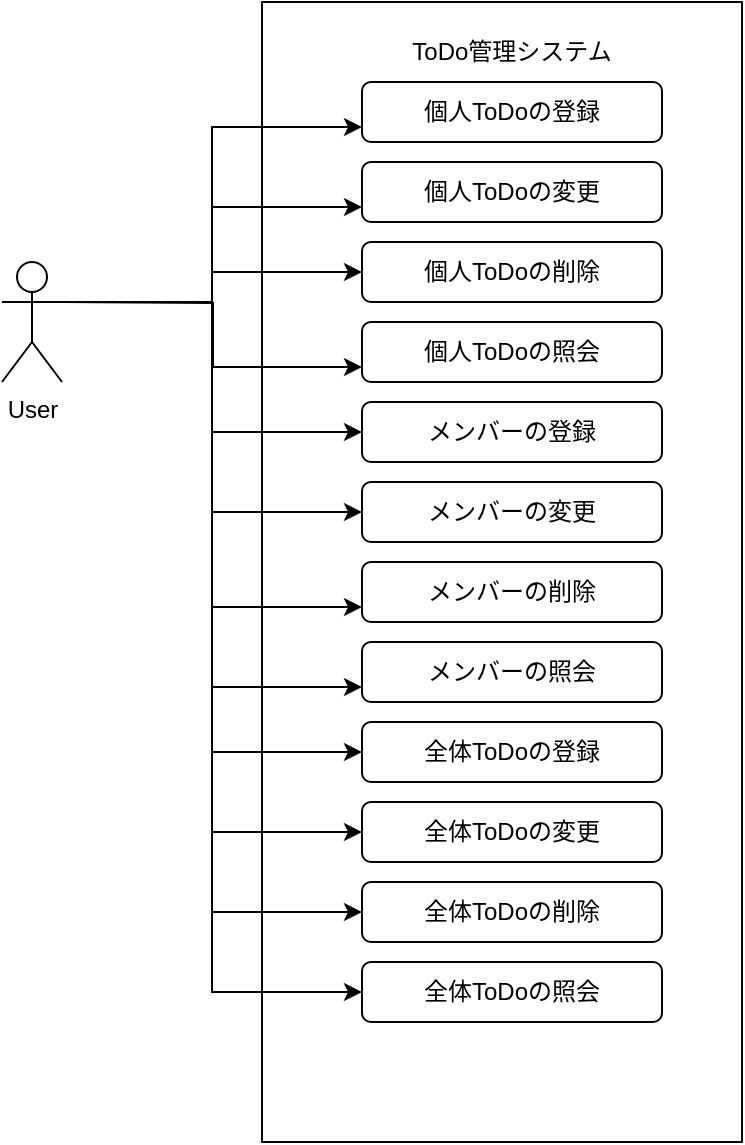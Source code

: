 <mxfile version="20.8.10" type="github">
  <diagram name="ユースケース" id="7Nk2e9HUdEKz2k-5D8tf">
    <mxGraphModel dx="370" dy="539" grid="1" gridSize="10" guides="1" tooltips="1" connect="1" arrows="1" fold="1" page="1" pageScale="1" pageWidth="827" pageHeight="1169" math="0" shadow="0">
      <root>
        <mxCell id="0" />
        <mxCell id="1" parent="0" />
        <mxCell id="UmCGXgc1reAKDLOZuCSz-17" value="" style="rounded=0;whiteSpace=wrap;html=1;" vertex="1" parent="1">
          <mxGeometry x="210" y="80" width="240" height="570" as="geometry" />
        </mxCell>
        <mxCell id="UmCGXgc1reAKDLOZuCSz-26" style="edgeStyle=orthogonalEdgeStyle;rounded=0;orthogonalLoop=1;jettySize=auto;html=1;exitX=1;exitY=0.333;exitDx=0;exitDy=0;exitPerimeter=0;entryX=0;entryY=0.75;entryDx=0;entryDy=0;" edge="1" parent="1" source="UmCGXgc1reAKDLOZuCSz-1" target="UmCGXgc1reAKDLOZuCSz-5">
          <mxGeometry relative="1" as="geometry" />
        </mxCell>
        <mxCell id="UmCGXgc1reAKDLOZuCSz-27" style="edgeStyle=orthogonalEdgeStyle;rounded=0;orthogonalLoop=1;jettySize=auto;html=1;exitX=1;exitY=0.333;exitDx=0;exitDy=0;exitPerimeter=0;entryX=0;entryY=0.75;entryDx=0;entryDy=0;" edge="1" parent="1" source="UmCGXgc1reAKDLOZuCSz-1" target="UmCGXgc1reAKDLOZuCSz-14">
          <mxGeometry relative="1" as="geometry" />
        </mxCell>
        <mxCell id="UmCGXgc1reAKDLOZuCSz-28" style="edgeStyle=orthogonalEdgeStyle;rounded=0;orthogonalLoop=1;jettySize=auto;html=1;exitX=1;exitY=0.333;exitDx=0;exitDy=0;exitPerimeter=0;" edge="1" parent="1" source="UmCGXgc1reAKDLOZuCSz-1" target="UmCGXgc1reAKDLOZuCSz-15">
          <mxGeometry relative="1" as="geometry" />
        </mxCell>
        <mxCell id="UmCGXgc1reAKDLOZuCSz-29" style="edgeStyle=orthogonalEdgeStyle;rounded=0;orthogonalLoop=1;jettySize=auto;html=1;entryX=0;entryY=0.75;entryDx=0;entryDy=0;" edge="1" parent="1" target="UmCGXgc1reAKDLOZuCSz-16">
          <mxGeometry relative="1" as="geometry">
            <mxPoint x="110" y="230" as="sourcePoint" />
          </mxGeometry>
        </mxCell>
        <mxCell id="UmCGXgc1reAKDLOZuCSz-30" style="edgeStyle=orthogonalEdgeStyle;rounded=0;orthogonalLoop=1;jettySize=auto;html=1;exitX=1;exitY=0.333;exitDx=0;exitDy=0;exitPerimeter=0;entryX=0;entryY=0.5;entryDx=0;entryDy=0;" edge="1" parent="1" source="UmCGXgc1reAKDLOZuCSz-1" target="UmCGXgc1reAKDLOZuCSz-19">
          <mxGeometry relative="1" as="geometry" />
        </mxCell>
        <mxCell id="UmCGXgc1reAKDLOZuCSz-31" style="edgeStyle=orthogonalEdgeStyle;rounded=0;orthogonalLoop=1;jettySize=auto;html=1;exitX=1;exitY=0.333;exitDx=0;exitDy=0;exitPerimeter=0;entryX=0;entryY=0.5;entryDx=0;entryDy=0;" edge="1" parent="1" source="UmCGXgc1reAKDLOZuCSz-1" target="UmCGXgc1reAKDLOZuCSz-18">
          <mxGeometry relative="1" as="geometry" />
        </mxCell>
        <mxCell id="UmCGXgc1reAKDLOZuCSz-32" style="edgeStyle=orthogonalEdgeStyle;rounded=0;orthogonalLoop=1;jettySize=auto;html=1;exitX=1;exitY=0.333;exitDx=0;exitDy=0;exitPerimeter=0;entryX=0;entryY=0.75;entryDx=0;entryDy=0;" edge="1" parent="1" source="UmCGXgc1reAKDLOZuCSz-1" target="UmCGXgc1reAKDLOZuCSz-20">
          <mxGeometry relative="1" as="geometry" />
        </mxCell>
        <mxCell id="UmCGXgc1reAKDLOZuCSz-33" style="edgeStyle=orthogonalEdgeStyle;rounded=0;orthogonalLoop=1;jettySize=auto;html=1;exitX=1;exitY=0.333;exitDx=0;exitDy=0;exitPerimeter=0;entryX=0;entryY=0.75;entryDx=0;entryDy=0;" edge="1" parent="1" source="UmCGXgc1reAKDLOZuCSz-1" target="UmCGXgc1reAKDLOZuCSz-21">
          <mxGeometry relative="1" as="geometry" />
        </mxCell>
        <mxCell id="UmCGXgc1reAKDLOZuCSz-34" style="edgeStyle=orthogonalEdgeStyle;rounded=0;orthogonalLoop=1;jettySize=auto;html=1;exitX=1;exitY=0.333;exitDx=0;exitDy=0;exitPerimeter=0;entryX=0;entryY=0.5;entryDx=0;entryDy=0;" edge="1" parent="1" source="UmCGXgc1reAKDLOZuCSz-1" target="UmCGXgc1reAKDLOZuCSz-22">
          <mxGeometry relative="1" as="geometry" />
        </mxCell>
        <mxCell id="UmCGXgc1reAKDLOZuCSz-35" style="edgeStyle=orthogonalEdgeStyle;rounded=0;orthogonalLoop=1;jettySize=auto;html=1;exitX=1;exitY=0.333;exitDx=0;exitDy=0;exitPerimeter=0;entryX=0;entryY=0.5;entryDx=0;entryDy=0;" edge="1" parent="1" source="UmCGXgc1reAKDLOZuCSz-1" target="UmCGXgc1reAKDLOZuCSz-23">
          <mxGeometry relative="1" as="geometry" />
        </mxCell>
        <mxCell id="UmCGXgc1reAKDLOZuCSz-36" style="edgeStyle=orthogonalEdgeStyle;rounded=0;orthogonalLoop=1;jettySize=auto;html=1;exitX=1;exitY=0.333;exitDx=0;exitDy=0;exitPerimeter=0;entryX=0;entryY=0.5;entryDx=0;entryDy=0;" edge="1" parent="1" source="UmCGXgc1reAKDLOZuCSz-1" target="UmCGXgc1reAKDLOZuCSz-24">
          <mxGeometry relative="1" as="geometry" />
        </mxCell>
        <mxCell id="UmCGXgc1reAKDLOZuCSz-37" style="edgeStyle=orthogonalEdgeStyle;rounded=0;orthogonalLoop=1;jettySize=auto;html=1;exitX=1;exitY=0.333;exitDx=0;exitDy=0;exitPerimeter=0;entryX=0;entryY=0.5;entryDx=0;entryDy=0;" edge="1" parent="1" source="UmCGXgc1reAKDLOZuCSz-1" target="UmCGXgc1reAKDLOZuCSz-25">
          <mxGeometry relative="1" as="geometry" />
        </mxCell>
        <mxCell id="UmCGXgc1reAKDLOZuCSz-1" value="User" style="shape=umlActor;verticalLabelPosition=bottom;verticalAlign=top;html=1;outlineConnect=0;" vertex="1" parent="1">
          <mxGeometry x="80" y="210" width="30" height="60" as="geometry" />
        </mxCell>
        <mxCell id="UmCGXgc1reAKDLOZuCSz-5" value="個人ToDoの登録" style="rounded=1;whiteSpace=wrap;html=1;" vertex="1" parent="1">
          <mxGeometry x="260" y="120" width="150" height="30" as="geometry" />
        </mxCell>
        <mxCell id="UmCGXgc1reAKDLOZuCSz-13" value="ToDo管理システム" style="text;strokeColor=none;align=center;fillColor=none;html=1;verticalAlign=middle;whiteSpace=wrap;rounded=0;" vertex="1" parent="1">
          <mxGeometry x="280" y="90" width="110" height="30" as="geometry" />
        </mxCell>
        <mxCell id="UmCGXgc1reAKDLOZuCSz-14" value="個人ToDoの変更" style="rounded=1;whiteSpace=wrap;html=1;" vertex="1" parent="1">
          <mxGeometry x="260" y="160" width="150" height="30" as="geometry" />
        </mxCell>
        <mxCell id="UmCGXgc1reAKDLOZuCSz-15" value="個人ToDoの削除" style="rounded=1;whiteSpace=wrap;html=1;" vertex="1" parent="1">
          <mxGeometry x="260" y="200" width="150" height="30" as="geometry" />
        </mxCell>
        <mxCell id="UmCGXgc1reAKDLOZuCSz-16" value="個人ToDoの照会" style="rounded=1;whiteSpace=wrap;html=1;" vertex="1" parent="1">
          <mxGeometry x="260" y="240" width="150" height="30" as="geometry" />
        </mxCell>
        <mxCell id="UmCGXgc1reAKDLOZuCSz-18" value="メンバーの登録" style="rounded=1;whiteSpace=wrap;html=1;" vertex="1" parent="1">
          <mxGeometry x="260" y="280" width="150" height="30" as="geometry" />
        </mxCell>
        <mxCell id="UmCGXgc1reAKDLOZuCSz-19" value="メンバーの変更" style="rounded=1;whiteSpace=wrap;html=1;" vertex="1" parent="1">
          <mxGeometry x="260" y="320" width="150" height="30" as="geometry" />
        </mxCell>
        <mxCell id="UmCGXgc1reAKDLOZuCSz-20" value="メンバーの削除" style="rounded=1;whiteSpace=wrap;html=1;" vertex="1" parent="1">
          <mxGeometry x="260" y="360" width="150" height="30" as="geometry" />
        </mxCell>
        <mxCell id="UmCGXgc1reAKDLOZuCSz-21" value="メンバーの照会" style="rounded=1;whiteSpace=wrap;html=1;" vertex="1" parent="1">
          <mxGeometry x="260" y="400" width="150" height="30" as="geometry" />
        </mxCell>
        <mxCell id="UmCGXgc1reAKDLOZuCSz-22" value="全体ToDoの登録" style="rounded=1;whiteSpace=wrap;html=1;" vertex="1" parent="1">
          <mxGeometry x="260" y="440" width="150" height="30" as="geometry" />
        </mxCell>
        <mxCell id="UmCGXgc1reAKDLOZuCSz-23" value="全体ToDoの変更" style="rounded=1;whiteSpace=wrap;html=1;" vertex="1" parent="1">
          <mxGeometry x="260" y="480" width="150" height="30" as="geometry" />
        </mxCell>
        <mxCell id="UmCGXgc1reAKDLOZuCSz-24" value="全体ToDoの削除" style="rounded=1;whiteSpace=wrap;html=1;" vertex="1" parent="1">
          <mxGeometry x="260" y="520" width="150" height="30" as="geometry" />
        </mxCell>
        <mxCell id="UmCGXgc1reAKDLOZuCSz-25" value="全体ToDoの照会" style="rounded=1;whiteSpace=wrap;html=1;" vertex="1" parent="1">
          <mxGeometry x="260" y="560" width="150" height="30" as="geometry" />
        </mxCell>
      </root>
    </mxGraphModel>
  </diagram>
</mxfile>
